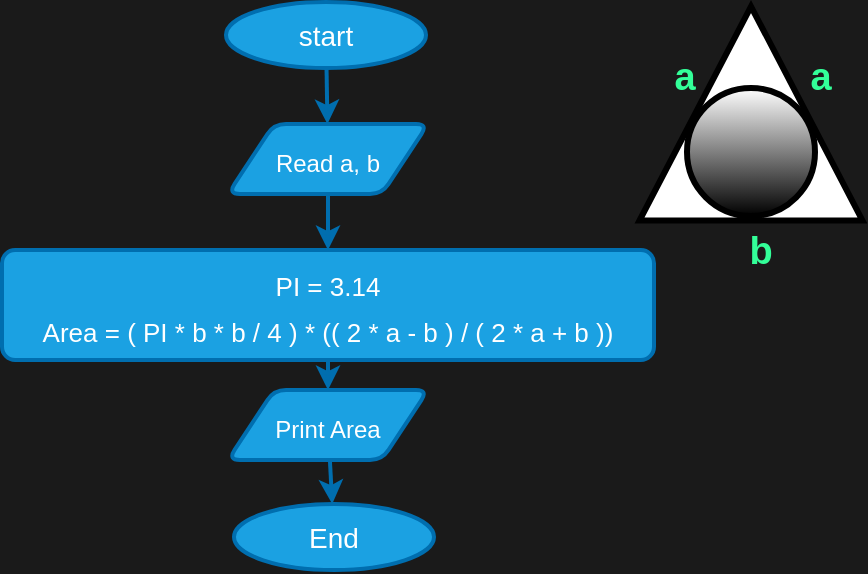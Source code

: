 <mxfile>
    <diagram id="HG-vmLdWjCdTNlkEdpFm" name="Page-1">
        <mxGraphModel dx="608" dy="351" grid="0" gridSize="10" guides="1" tooltips="1" connect="1" arrows="1" fold="1" page="1" pageScale="1" pageWidth="850" pageHeight="1100" background="#1A1A1A" math="0" shadow="0">
            <root>
                <mxCell id="0"/>
                <mxCell id="1" parent="0"/>
                <mxCell id="9" value="" style="edgeStyle=none;html=1;fontSize=19;fontColor=#33FF99;strokeWidth=2;fillColor=#1ba1e2;strokeColor=#006EAF;" edge="1" parent="1" source="2" target="8">
                    <mxGeometry relative="1" as="geometry"/>
                </mxCell>
                <mxCell id="2" value="&lt;font style=&quot;font-size: 14px;&quot;&gt;start&lt;/font&gt;" style="strokeWidth=2;html=1;shape=mxgraph.flowchart.start_1;whiteSpace=wrap;fillColor=#1ba1e2;fontColor=#ffffff;strokeColor=#006EAF;" vertex="1" parent="1">
                    <mxGeometry x="260" y="11" width="100" height="33" as="geometry"/>
                </mxCell>
                <mxCell id="3" value="" style="triangle;whiteSpace=wrap;html=1;fontSize=14;rotation=-90;strokeWidth=3;" vertex="1" parent="1">
                    <mxGeometry x="469" y="11" width="107" height="111.5" as="geometry"/>
                </mxCell>
                <mxCell id="4" value="" style="ellipse;whiteSpace=wrap;html=1;aspect=fixed;strokeWidth=3;fontSize=14;fillColor=default;gradientColor=default;" vertex="1" parent="1">
                    <mxGeometry x="490.5" y="54" width="64" height="64" as="geometry"/>
                </mxCell>
                <mxCell id="5" value="&lt;font color=&quot;#33ff99&quot; style=&quot;font-size: 19px;&quot;&gt;&lt;b&gt;a&lt;/b&gt;&lt;/font&gt;" style="text;html=1;align=center;verticalAlign=middle;resizable=0;points=[];autosize=1;strokeColor=none;fillColor=none;fontSize=14;" vertex="1" parent="1">
                    <mxGeometry x="474" y="31" width="29" height="35" as="geometry"/>
                </mxCell>
                <mxCell id="6" value="&lt;font color=&quot;#33ff99&quot; style=&quot;font-size: 19px;&quot;&gt;&lt;b&gt;a&lt;/b&gt;&lt;/font&gt;" style="text;html=1;align=center;verticalAlign=middle;resizable=0;points=[];autosize=1;strokeColor=none;fillColor=none;fontSize=14;" vertex="1" parent="1">
                    <mxGeometry x="542" y="31" width="29" height="35" as="geometry"/>
                </mxCell>
                <mxCell id="7" value="&lt;font color=&quot;#33ff99&quot; style=&quot;font-size: 19px;&quot;&gt;&lt;b&gt;b&lt;/b&gt;&lt;/font&gt;" style="text;html=1;align=center;verticalAlign=middle;resizable=0;points=[];autosize=1;strokeColor=none;fillColor=none;fontSize=14;" vertex="1" parent="1">
                    <mxGeometry x="512" y="118" width="30" height="35" as="geometry"/>
                </mxCell>
                <mxCell id="11" value="" style="edgeStyle=none;html=1;strokeWidth=2;fontSize=12;fontColor=#33FF99;fillColor=#1ba1e2;strokeColor=#006EAF;" edge="1" parent="1" source="8" target="10">
                    <mxGeometry relative="1" as="geometry"/>
                </mxCell>
                <mxCell id="8" value="&lt;font style=&quot;font-size: 12px;&quot;&gt;Read a, b&lt;/font&gt;" style="shape=parallelogram;html=1;strokeWidth=2;perimeter=parallelogramPerimeter;whiteSpace=wrap;rounded=1;arcSize=12;size=0.23;fontSize=19;fontColor=#ffffff;fillColor=#1ba1e2;strokeColor=#006EAF;" vertex="1" parent="1">
                    <mxGeometry x="261" y="72" width="100" height="35" as="geometry"/>
                </mxCell>
                <mxCell id="13" value="" style="edgeStyle=none;html=1;strokeWidth=2;fontSize=13;fontColor=#33FF99;fillColor=#1ba1e2;strokeColor=#006EAF;" edge="1" parent="1" source="10" target="12">
                    <mxGeometry relative="1" as="geometry"/>
                </mxCell>
                <mxCell id="10" value="&lt;font style=&quot;font-size: 13px;&quot;&gt;PI = 3.14&lt;br&gt;Area = ( PI * b * b / 4 ) * (( 2 * a - b ) / ( 2 * a + b ))&lt;br&gt;&lt;/font&gt;" style="whiteSpace=wrap;html=1;fontSize=19;fillColor=#1ba1e2;strokeColor=#006EAF;fontColor=#ffffff;strokeWidth=2;rounded=1;arcSize=12;" vertex="1" parent="1">
                    <mxGeometry x="148" y="135" width="326" height="55" as="geometry"/>
                </mxCell>
                <mxCell id="15" value="" style="edgeStyle=none;html=1;strokeWidth=2;fontSize=13;fontColor=#33FF99;fillColor=#1ba1e2;strokeColor=#006EAF;" edge="1" parent="1" source="12" target="14">
                    <mxGeometry relative="1" as="geometry"/>
                </mxCell>
                <mxCell id="12" value="&lt;font style=&quot;font-size: 12px;&quot;&gt;Print Area&lt;/font&gt;" style="shape=parallelogram;html=1;strokeWidth=2;perimeter=parallelogramPerimeter;whiteSpace=wrap;rounded=1;arcSize=12;size=0.23;fontSize=19;fontColor=#ffffff;fillColor=#1ba1e2;strokeColor=#006EAF;" vertex="1" parent="1">
                    <mxGeometry x="261" y="205" width="100" height="35" as="geometry"/>
                </mxCell>
                <mxCell id="14" value="&lt;font style=&quot;font-size: 14px;&quot;&gt;End&lt;/font&gt;" style="strokeWidth=2;html=1;shape=mxgraph.flowchart.start_1;whiteSpace=wrap;fillColor=#1ba1e2;fontColor=#ffffff;strokeColor=#006EAF;" vertex="1" parent="1">
                    <mxGeometry x="264" y="262" width="100" height="33" as="geometry"/>
                </mxCell>
            </root>
        </mxGraphModel>
    </diagram>
</mxfile>